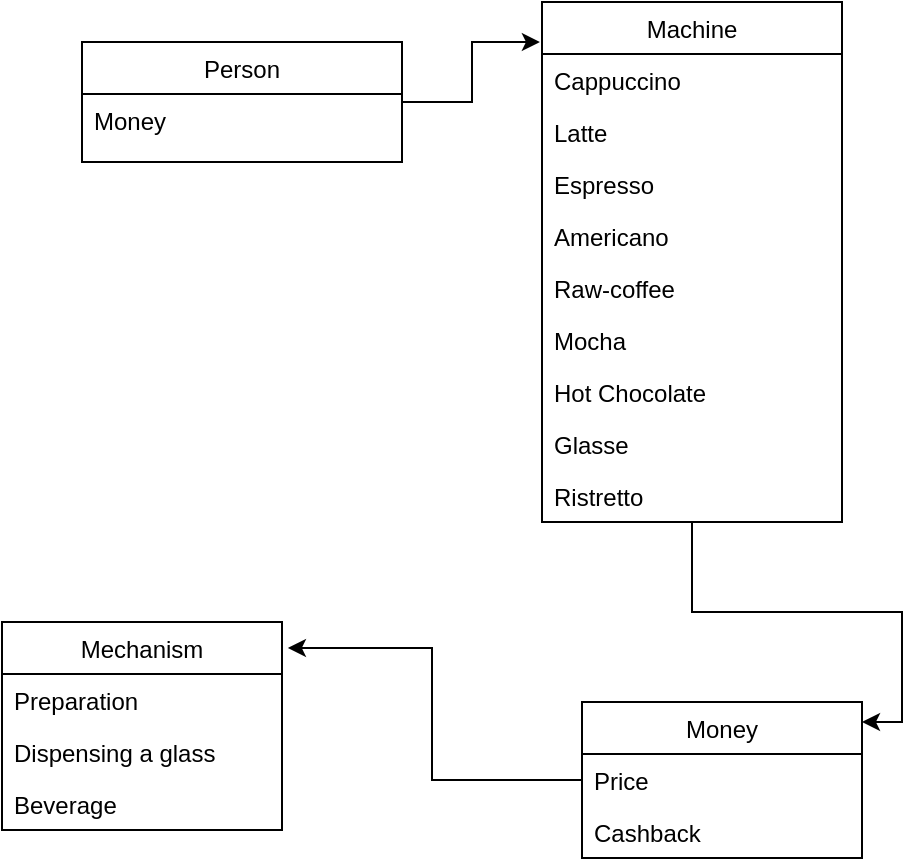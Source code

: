 <mxfile version="13.11.0" type="github">
  <diagram id="C5RBs43oDa-KdzZeNtuy" name="Page-1">
    <mxGraphModel dx="1422" dy="794" grid="1" gridSize="10" guides="1" tooltips="1" connect="1" arrows="1" fold="1" page="1" pageScale="1" pageWidth="827" pageHeight="1169" math="0" shadow="0">
      <root>
        <mxCell id="WIyWlLk6GJQsqaUBKTNV-0" />
        <mxCell id="WIyWlLk6GJQsqaUBKTNV-1" parent="WIyWlLk6GJQsqaUBKTNV-0" />
        <mxCell id="1Vj56K5tFNCgE4q2LpkR-34" style="edgeStyle=orthogonalEdgeStyle;rounded=0;orthogonalLoop=1;jettySize=auto;html=1;entryX=-0.007;entryY=0.077;entryDx=0;entryDy=0;entryPerimeter=0;" parent="WIyWlLk6GJQsqaUBKTNV-1" source="zkfFHV4jXpPFQw0GAbJ--0" target="1Vj56K5tFNCgE4q2LpkR-5" edge="1">
          <mxGeometry relative="1" as="geometry" />
        </mxCell>
        <mxCell id="zkfFHV4jXpPFQw0GAbJ--0" value="Person" style="swimlane;fontStyle=0;align=center;verticalAlign=top;childLayout=stackLayout;horizontal=1;startSize=26;horizontalStack=0;resizeParent=1;resizeLast=0;collapsible=1;marginBottom=0;rounded=0;shadow=0;strokeWidth=1;" parent="WIyWlLk6GJQsqaUBKTNV-1" vertex="1">
          <mxGeometry x="220" y="120" width="160" height="60" as="geometry">
            <mxRectangle x="220" y="120" width="160" height="26" as="alternateBounds" />
          </mxGeometry>
        </mxCell>
        <mxCell id="zkfFHV4jXpPFQw0GAbJ--1" value="Money" style="text;align=left;verticalAlign=top;spacingLeft=4;spacingRight=4;overflow=hidden;rotatable=0;points=[[0,0.5],[1,0.5]];portConstraint=eastwest;" parent="zkfFHV4jXpPFQw0GAbJ--0" vertex="1">
          <mxGeometry y="26" width="160" height="26" as="geometry" />
        </mxCell>
        <mxCell id="1Vj56K5tFNCgE4q2LpkR-27" style="edgeStyle=orthogonalEdgeStyle;rounded=0;orthogonalLoop=1;jettySize=auto;html=1;entryX=1;entryY=0.128;entryDx=0;entryDy=0;entryPerimeter=0;" parent="WIyWlLk6GJQsqaUBKTNV-1" source="1Vj56K5tFNCgE4q2LpkR-5" target="1Vj56K5tFNCgE4q2LpkR-29" edge="1">
          <mxGeometry relative="1" as="geometry">
            <mxPoint x="758.96" y="360" as="targetPoint" />
          </mxGeometry>
        </mxCell>
        <mxCell id="1Vj56K5tFNCgE4q2LpkR-5" value="Machine" style="swimlane;fontStyle=0;childLayout=stackLayout;horizontal=1;startSize=26;fillColor=none;horizontalStack=0;resizeParent=1;resizeParentMax=0;resizeLast=0;collapsible=1;marginBottom=0;" parent="WIyWlLk6GJQsqaUBKTNV-1" vertex="1">
          <mxGeometry x="450" y="100" width="150" height="260" as="geometry" />
        </mxCell>
        <mxCell id="1Vj56K5tFNCgE4q2LpkR-6" value="Cappuccino" style="text;strokeColor=none;fillColor=none;align=left;verticalAlign=top;spacingLeft=4;spacingRight=4;overflow=hidden;rotatable=0;points=[[0,0.5],[1,0.5]];portConstraint=eastwest;" parent="1Vj56K5tFNCgE4q2LpkR-5" vertex="1">
          <mxGeometry y="26" width="150" height="26" as="geometry" />
        </mxCell>
        <mxCell id="1Vj56K5tFNCgE4q2LpkR-7" value="Latte" style="text;strokeColor=none;fillColor=none;align=left;verticalAlign=top;spacingLeft=4;spacingRight=4;overflow=hidden;rotatable=0;points=[[0,0.5],[1,0.5]];portConstraint=eastwest;" parent="1Vj56K5tFNCgE4q2LpkR-5" vertex="1">
          <mxGeometry y="52" width="150" height="26" as="geometry" />
        </mxCell>
        <mxCell id="1Vj56K5tFNCgE4q2LpkR-8" value="Espresso" style="text;align=left;verticalAlign=top;spacingLeft=4;spacingRight=4;overflow=hidden;rotatable=0;points=[[0,0.5],[1,0.5]];portConstraint=eastwest;" parent="1Vj56K5tFNCgE4q2LpkR-5" vertex="1">
          <mxGeometry y="78" width="150" height="26" as="geometry" />
        </mxCell>
        <mxCell id="1Vj56K5tFNCgE4q2LpkR-10" value="Americano" style="text;align=left;verticalAlign=top;spacingLeft=4;spacingRight=4;overflow=hidden;rotatable=0;points=[[0,0.5],[1,0.5]];portConstraint=eastwest;" parent="1Vj56K5tFNCgE4q2LpkR-5" vertex="1">
          <mxGeometry y="104" width="150" height="26" as="geometry" />
        </mxCell>
        <mxCell id="1Vj56K5tFNCgE4q2LpkR-11" value="Raw-coffee" style="text;align=left;verticalAlign=top;spacingLeft=4;spacingRight=4;overflow=hidden;rotatable=0;points=[[0,0.5],[1,0.5]];portConstraint=eastwest;" parent="1Vj56K5tFNCgE4q2LpkR-5" vertex="1">
          <mxGeometry y="130" width="150" height="26" as="geometry" />
        </mxCell>
        <mxCell id="1Vj56K5tFNCgE4q2LpkR-12" value="Mocha" style="text;align=left;verticalAlign=top;spacingLeft=4;spacingRight=4;overflow=hidden;rotatable=0;points=[[0,0.5],[1,0.5]];portConstraint=eastwest;" parent="1Vj56K5tFNCgE4q2LpkR-5" vertex="1">
          <mxGeometry y="156" width="150" height="26" as="geometry" />
        </mxCell>
        <mxCell id="1Vj56K5tFNCgE4q2LpkR-13" value="Hot Chocolate" style="text;align=left;verticalAlign=top;spacingLeft=4;spacingRight=4;overflow=hidden;rotatable=0;points=[[0,0.5],[1,0.5]];portConstraint=eastwest;" parent="1Vj56K5tFNCgE4q2LpkR-5" vertex="1">
          <mxGeometry y="182" width="150" height="26" as="geometry" />
        </mxCell>
        <mxCell id="WUa41ySZYRcv0EKPkYRU-2" value="Glasse" style="text;strokeColor=none;fillColor=none;align=left;verticalAlign=top;spacingLeft=4;spacingRight=4;overflow=hidden;rotatable=0;points=[[0,0.5],[1,0.5]];portConstraint=eastwest;" vertex="1" parent="1Vj56K5tFNCgE4q2LpkR-5">
          <mxGeometry y="208" width="150" height="26" as="geometry" />
        </mxCell>
        <mxCell id="WUa41ySZYRcv0EKPkYRU-3" value="Ristretto&#xa;" style="text;strokeColor=none;fillColor=none;align=left;verticalAlign=top;spacingLeft=4;spacingRight=4;overflow=hidden;rotatable=0;points=[[0,0.5],[1,0.5]];portConstraint=eastwest;" vertex="1" parent="1Vj56K5tFNCgE4q2LpkR-5">
          <mxGeometry y="234" width="150" height="26" as="geometry" />
        </mxCell>
        <mxCell id="1Vj56K5tFNCgE4q2LpkR-14" value="Mechanism" style="swimlane;fontStyle=0;childLayout=stackLayout;horizontal=1;startSize=26;fillColor=none;horizontalStack=0;resizeParent=1;resizeParentMax=0;resizeLast=0;collapsible=1;marginBottom=0;strokeColor=#000000;" parent="WIyWlLk6GJQsqaUBKTNV-1" vertex="1">
          <mxGeometry x="180" y="410" width="140" height="104" as="geometry" />
        </mxCell>
        <mxCell id="1Vj56K5tFNCgE4q2LpkR-15" value="Preparation" style="text;strokeColor=none;fillColor=none;align=left;verticalAlign=top;spacingLeft=4;spacingRight=4;overflow=hidden;rotatable=0;points=[[0,0.5],[1,0.5]];portConstraint=eastwest;" parent="1Vj56K5tFNCgE4q2LpkR-14" vertex="1">
          <mxGeometry y="26" width="140" height="26" as="geometry" />
        </mxCell>
        <mxCell id="1Vj56K5tFNCgE4q2LpkR-16" value="Dispensing a glass" style="text;strokeColor=none;fillColor=none;align=left;verticalAlign=top;spacingLeft=4;spacingRight=4;overflow=hidden;rotatable=0;points=[[0,0.5],[1,0.5]];portConstraint=eastwest;" parent="1Vj56K5tFNCgE4q2LpkR-14" vertex="1">
          <mxGeometry y="52" width="140" height="26" as="geometry" />
        </mxCell>
        <mxCell id="1Vj56K5tFNCgE4q2LpkR-17" value="Beverage" style="text;strokeColor=none;fillColor=none;align=left;verticalAlign=top;spacingLeft=4;spacingRight=4;overflow=hidden;rotatable=0;points=[[0,0.5],[1,0.5]];portConstraint=eastwest;" parent="1Vj56K5tFNCgE4q2LpkR-14" vertex="1">
          <mxGeometry y="78" width="140" height="26" as="geometry" />
        </mxCell>
        <mxCell id="1Vj56K5tFNCgE4q2LpkR-35" style="edgeStyle=orthogonalEdgeStyle;rounded=0;orthogonalLoop=1;jettySize=auto;html=1;entryX=1.021;entryY=0.125;entryDx=0;entryDy=0;entryPerimeter=0;" parent="WIyWlLk6GJQsqaUBKTNV-1" source="1Vj56K5tFNCgE4q2LpkR-29" target="1Vj56K5tFNCgE4q2LpkR-14" edge="1">
          <mxGeometry relative="1" as="geometry" />
        </mxCell>
        <mxCell id="1Vj56K5tFNCgE4q2LpkR-29" value="Money" style="swimlane;fontStyle=0;childLayout=stackLayout;horizontal=1;startSize=26;fillColor=none;horizontalStack=0;resizeParent=1;resizeParentMax=0;resizeLast=0;collapsible=1;marginBottom=0;strokeColor=#000000;" parent="WIyWlLk6GJQsqaUBKTNV-1" vertex="1">
          <mxGeometry x="470" y="450" width="140" height="78" as="geometry" />
        </mxCell>
        <mxCell id="1Vj56K5tFNCgE4q2LpkR-30" value="Price" style="text;strokeColor=none;fillColor=none;align=left;verticalAlign=top;spacingLeft=4;spacingRight=4;overflow=hidden;rotatable=0;points=[[0,0.5],[1,0.5]];portConstraint=eastwest;" parent="1Vj56K5tFNCgE4q2LpkR-29" vertex="1">
          <mxGeometry y="26" width="140" height="26" as="geometry" />
        </mxCell>
        <mxCell id="1Vj56K5tFNCgE4q2LpkR-31" value="Cashback" style="text;strokeColor=none;fillColor=none;align=left;verticalAlign=top;spacingLeft=4;spacingRight=4;overflow=hidden;rotatable=0;points=[[0,0.5],[1,0.5]];portConstraint=eastwest;" parent="1Vj56K5tFNCgE4q2LpkR-29" vertex="1">
          <mxGeometry y="52" width="140" height="26" as="geometry" />
        </mxCell>
      </root>
    </mxGraphModel>
  </diagram>
</mxfile>
